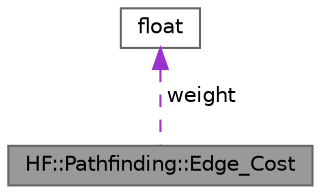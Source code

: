 digraph "HF::Pathfinding::Edge_Cost"
{
 // LATEX_PDF_SIZE
  bgcolor="transparent";
  edge [fontname=Helvetica,fontsize=10,labelfontname=Helvetica,labelfontsize=10];
  node [fontname=Helvetica,fontsize=10,shape=box,height=0.2,width=0.4];
  Node1 [label="HF::Pathfinding::Edge_Cost",height=0.2,width=0.4,color="gray40", fillcolor="grey60", style="filled", fontcolor="black",tooltip="Data stored for every edge in the BoostGraph."];
  Node2 -> Node1 [dir="back",color="darkorchid3",style="dashed",label=" weight" ];
  Node2 [label="float",height=0.2,width=0.4,color="gray40", fillcolor="white", style="filled",tooltip=" "];
}
